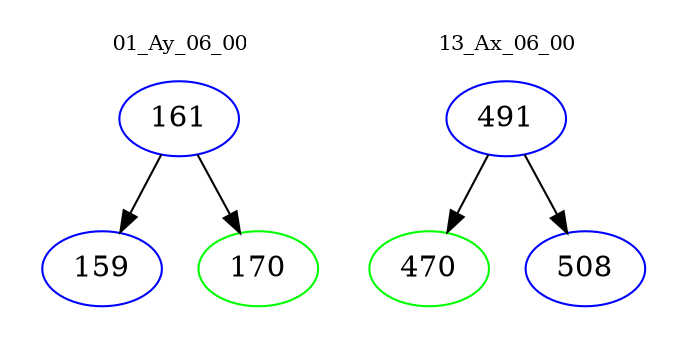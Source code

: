 digraph{
subgraph cluster_0 {
color = white
label = "01_Ay_06_00";
fontsize=10;
T0_161 [label="161", color="blue"]
T0_161 -> T0_159 [color="black"]
T0_159 [label="159", color="blue"]
T0_161 -> T0_170 [color="black"]
T0_170 [label="170", color="green"]
}
subgraph cluster_1 {
color = white
label = "13_Ax_06_00";
fontsize=10;
T1_491 [label="491", color="blue"]
T1_491 -> T1_470 [color="black"]
T1_470 [label="470", color="green"]
T1_491 -> T1_508 [color="black"]
T1_508 [label="508", color="blue"]
}
}
